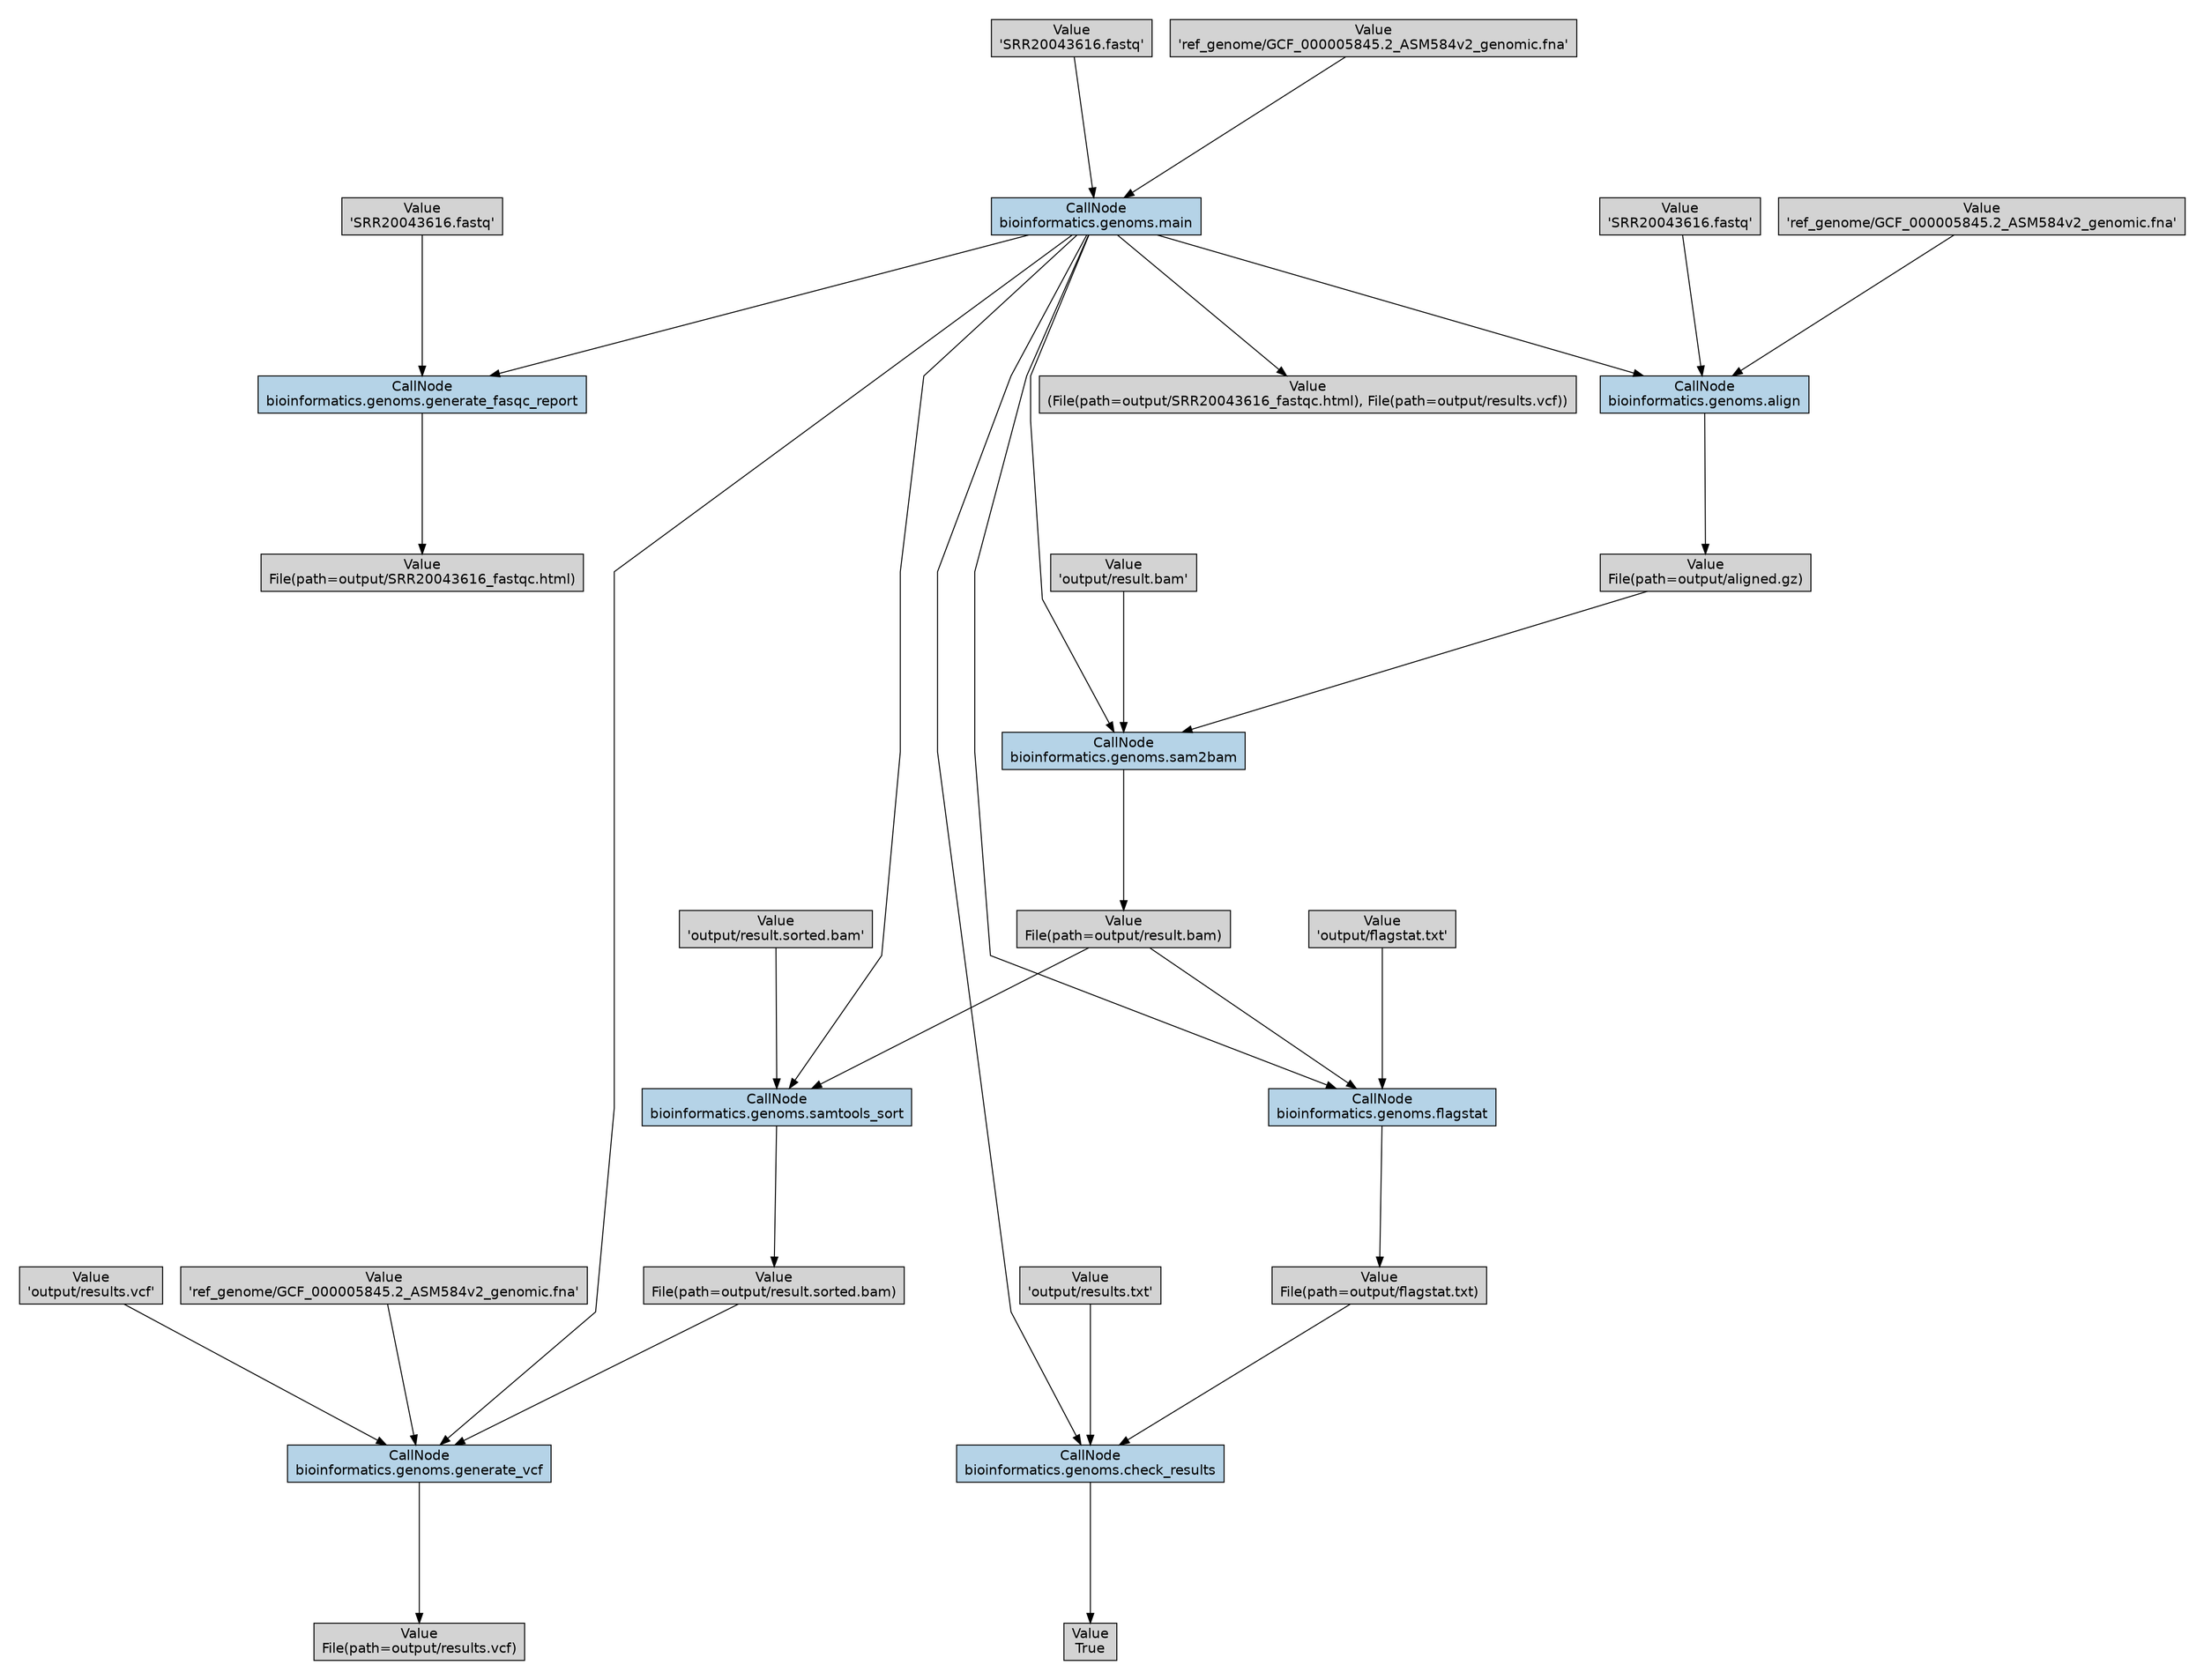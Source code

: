 digraph "" {
	graph [bb="0,0,2243,1708",
		clusterrank=local,
		fontname=helvetica,
		rankdir=TB,
		ranksep=2,
		splines=polyline
	];
	node [fontname=helvetica,
		label="\N",
		shape=box,
		style=filled
	];
	subgraph "cluster-644589a6" {
		graph [bb="1685,1100,2235,1518",
			rank=same,
			style=invis
		];
		"CallNode(hash='644589a6', task_name='bioinformatics.genoms.align', args=['ref_genome/GCF_000005845.2_ASM584v2_genomic.fna', 'SRR20043616.fastq'])"	[fillcolor="#B5D3E7",
			height=0.52778,
			label="CallNode
bioinformatics.genoms.align",
			pos="1787,1309",
			width=2.5694];
		"(Value(hash='a6779283', value=File(path=output/aligned.gz, hash=a6779283)), [CallNode(hash='644589a6', task_name='bioinformatics.genoms.align', \
args=['ref_genome/GCF_000005845.2_ASM584v2_genomic.fna', 'SRR20043616.fastq'])])"	[height=0.52778,
			label="Value
File(path=output/aligned.gz)",
			pos="1787,1127",
			width=2.5694];
		"CallNode(hash='644589a6', task_name='bioinformatics.genoms.align', args=['ref_genome/GCF_000005845.2_ASM584v2_genomic.fna', 'SRR20043616.fastq'])" -> "(Value(hash='a6779283', value=File(path=output/aligned.gz, hash=a6779283)), [CallNode(hash='644589a6', task_name='bioinformatics.genoms.align', \
args=['ref_genome/GCF_000005845.2_ASM584v2_genomic.fna', 'SRR20043616.fastq'])])"	[pos="e,1787,1146 1787,1289.8 1787,1258.3 1787,1193.6 1787,1156.2"];
		"(Value(hash='26ef2e5f', value='ref_genome/GCF_000005845.2_ASM584v2_genomic.fna'), 'cfdc4b744afbc0a45c401aefdfffbb7f4e91d7a8')"	[height=0.52778,
			label="Value
'ref_genome/GCF_000005845.2_ASM584v2_genomic.fna'",
			pos="2041,1491",
			width=5.1528];
		"(Value(hash='26ef2e5f', value='ref_genome/GCF_000005845.2_ASM584v2_genomic.fna'), 'cfdc4b744afbc0a45c401aefdfffbb7f4e91d7a8')" -> "CallNode(hash='644589a6', task_name='bioinformatics.genoms.align', args=['ref_genome/GCF_000005845.2_ASM584v2_genomic.fna', 'SRR20043616.fastq'])"	[pos="e,1812.4,1328 2015.2,1471.8 1969.1,1439.1 1872.4,1370.5 1820.9,1334"];
		"(Value(hash='19e2fc14', value='SRR20043616.fastq'), 'cbd857d322bd079140df82bfa5c7ece274ea38a6')"	[height=0.52778,
			label="Value
'SRR20043616.fastq'",
			pos="1765,1491",
			width=2];
		"(Value(hash='19e2fc14', value='SRR20043616.fastq'), 'cbd857d322bd079140df82bfa5c7ece274ea38a6')" -> "CallNode(hash='644589a6', task_name='bioinformatics.genoms.align', args=['ref_genome/GCF_000005845.2_ASM584v2_genomic.fna', 'SRR20043616.fastq'])"	[pos="e,1784.8,1328 1767.2,1471.8 1771.1,1440.3 1779,1375.6 1783.6,1338.2"];
	}
	subgraph "cluster-0c5dceb9" {
		graph [bb="8,1100,318,1518",
			rank=same,
			style=invis
		];
		"CallNode(hash='0c5dceb9', task_name='bioinformatics.genoms.generate_fasqc_report', args=['SRR20043616.fastq'])"	[fillcolor="#B5D3E7",
			height=0.52778,
			label="CallNode
bioinformatics.genoms.generate_fasqc_report",
			pos="163,1309",
			width=4.0694];
		"(Value(hash='4a866375', value=File(path=output/SRR20043616_fastqc.html, hash=4a866375)), [CallNode(hash='0c5dceb9', task_name='bioinformatics.genoms.generate_\
fasqc_report', args=['SRR20043616.fastq'])])"	[height=0.52778,
			label="Value
File(path=output/SRR20043616_fastqc.html)",
			pos="163,1127",
			width=3.9583];
		"CallNode(hash='0c5dceb9', task_name='bioinformatics.genoms.generate_fasqc_report', args=['SRR20043616.fastq'])" -> "(Value(hash='4a866375', value=File(path=output/SRR20043616_fastqc.html, hash=4a866375)), [CallNode(hash='0c5dceb9', task_name='bioinformatics.genoms.generate_\
fasqc_report', args=['SRR20043616.fastq'])])"	[pos="e,163,1146 163,1289.8 163,1258.3 163,1193.6 163,1156.2"];
		"(Value(hash='19e2fc14', value='SRR20043616.fastq'), 'd826b186243a2b77601a84c1c0028cebaddfe6f1')"	[height=0.52778,
			label="Value
'SRR20043616.fastq'",
			pos="163,1491",
			width=2];
		"(Value(hash='19e2fc14', value='SRR20043616.fastq'), 'd826b186243a2b77601a84c1c0028cebaddfe6f1')" -> "CallNode(hash='0c5dceb9', task_name='bioinformatics.genoms.generate_fasqc_report', args=['SRR20043616.fastq'])"	[pos="e,163,1328 163,1471.8 163,1440.3 163,1375.6 163,1338.2"];
	}
	subgraph "cluster-31d64574" {
		graph [bb="358,1282,908,1700",
			rank=same,
			style=invis
		];
		"CallNode(hash='31d64574', task_name='bioinformatics.genoms.main', args=['ref_genome/GCF_000005845.2_ASM584v2_genomic.fna', 'SRR20043616.fastq'])"	[fillcolor="#B5D3E7",
			height=0.52778,
			label="CallNode
bioinformatics.genoms.main",
			pos="760,1491",
			width=2.5972];
		"(Value(hash='30bf5cd4', value=(File(path=output/SRR20043616_fastqc.html, hash=4a866375), File(path=output/results.vcf, hash=204f6904))), [\
CallNode(hash='31d64574', task_name='bioinformatics.genoms.main', args=['ref_genome/GCF_000005845.2_ASM584v2_genomic.fna', 'SRR20043616.fastq'])])"	[height=0.52778,
			label="Value
(File(path=output/SRR20043616_fastqc.html), File(path=output/results.vcf))",
			pos="601,1309",
			width=6.5139];
		"CallNode(hash='31d64574', task_name='bioinformatics.genoms.main', args=['ref_genome/GCF_000005845.2_ASM584v2_genomic.fna', 'SRR20043616.fastq'])" -> "(Value(hash='30bf5cd4', value=(File(path=output/SRR20043616_fastqc.html, hash=4a866375), File(path=output/results.vcf, hash=204f6904))), [\
CallNode(hash='31d64574', task_name='bioinformatics.genoms.main', args=['ref_genome/GCF_000005845.2_ASM584v2_genomic.fna', 'SRR20043616.fastq'])])"	[pos="e,616.93,1328 743.88,1471.8 715.47,1439.6 656.44,1372.8 623.84,1335.9"];
		"(Value(hash='26ef2e5f', value='ref_genome/GCF_000005845.2_ASM584v2_genomic.fna'), 'c01a8cb37f8262da13636bff16fe2a04672ed923')"	[height=0.52778,
			label="Value
'ref_genome/GCF_000005845.2_ASM584v2_genomic.fna'",
			pos="714,1673",
			width=5.1528];
		"(Value(hash='26ef2e5f', value='ref_genome/GCF_000005845.2_ASM584v2_genomic.fna'), 'c01a8cb37f8262da13636bff16fe2a04672ed923')" -> "CallNode(hash='31d64574', task_name='bioinformatics.genoms.main', args=['ref_genome/GCF_000005845.2_ASM584v2_genomic.fna', 'SRR20043616.fastq'])"	[pos="e,755.39,1510 718.66,1653.8 726.74,1622.1 743.39,1557 752.91,1519.7"];
		"(Value(hash='19e2fc14', value='SRR20043616.fastq'), 'b02b96309b93a341858725239f4a9d8fc2279f84')"	[height=0.52778,
			label="Value
'SRR20043616.fastq'",
			pos="438,1673",
			width=2];
		"(Value(hash='19e2fc14', value='SRR20043616.fastq'), 'b02b96309b93a341858725239f4a9d8fc2279f84')" -> "CallNode(hash='31d64574', task_name='bioinformatics.genoms.main', args=['ref_genome/GCF_000005845.2_ASM584v2_genomic.fna', 'SRR20043616.fastq'])"	[pos="e,727.67,1510.1 470.35,1653.9 529.3,1621 654.09,1551.2 718.93,1515"];
	}
	subgraph "cluster-9b0b2d1f" {
		graph [bb="1070,736,1304,1154",
			rank=same,
			style=invis
		];
		"CallNode(hash='9b0b2d1f', task_name='bioinformatics.genoms.sam2bam', args=[File(path=output/aligned.gz, hash=a6779283), 'output/\
result.bam'])"	[fillcolor="#B5D3E7",
			height=0.52778,
			label="CallNode
bioinformatics.genoms.sam2bam",
			pos="1187,945",
			width=3.0278];
		"(Value(hash='7075ecc1', value=File(path=output/result.bam, hash=7075ecc1)), [CallNode(hash='9b0b2d1f', task_name='bioinformatics.genoms.sam2bam', \
args=[File(path=output/aligned.gz, hash=a6779283), 'output/result.bam'])])"	[height=0.52778,
			label="Value
File(path=output/result.bam)",
			pos="1187,763",
			width=2.5972];
		"CallNode(hash='9b0b2d1f', task_name='bioinformatics.genoms.sam2bam', args=[File(path=output/aligned.gz, hash=a6779283), 'output/\
result.bam'])" -> "(Value(hash='7075ecc1', value=File(path=output/result.bam, hash=7075ecc1)), [CallNode(hash='9b0b2d1f', task_name='bioinformatics.genoms.sam2bam', \
args=[File(path=output/aligned.gz, hash=a6779283), 'output/result.bam'])])"	[pos="e,1187,782.03 1187,925.75 1187,894.27 1187,829.55 1187,792.22"];
		"(Value(hash='694e8674', value='output/result.bam'), '6f46cd116bd0b13f84330a676511e092e32aff91')"	[height=0.52778,
			label="Value
'output/result.bam'",
			pos="1142,1127",
			width=1.7778];
		"(Value(hash='694e8674', value='output/result.bam'), '6f46cd116bd0b13f84330a676511e092e32aff91')" -> "CallNode(hash='9b0b2d1f', task_name='bioinformatics.genoms.sam2bam', args=[File(path=output/aligned.gz, hash=a6779283), 'output/\
result.bam'])"	[pos="e,1182.5,964.03 1146.6,1107.8 1154.5,1076.1 1170.8,1011 1180.1,973.75"];
	}
	subgraph "cluster-2c694313" {
		graph [bb="666,372,882,790",
			rank=same,
			style=invis
		];
		"CallNode(hash='2c694313', task_name='bioinformatics.genoms.flagstat', args=[File(path=output/result.bam, hash=7075ecc1), 'output/\
flagstat.txt'])"	[fillcolor="#B5D3E7",
			height=0.52778,
			label="CallNode
bioinformatics.genoms.flagstat",
			pos="774,581",
			width=2.7778];
		"(Value(hash='e1c3d581', value=File(path=output/flagstat.txt, hash=e1c3d581)), [CallNode(hash='2c694313', task_name='bioinformatics.genoms.flagstat', \
args=[File(path=output/result.bam, hash=7075ecc1), 'output/flagstat.txt'])])"	[height=0.52778,
			label="Value
File(path=output/flagstat.txt)",
			pos="770,399",
			width=2.5694];
		"CallNode(hash='2c694313', task_name='bioinformatics.genoms.flagstat', args=[File(path=output/result.bam, hash=7075ecc1), 'output/\
flagstat.txt'])" -> "(Value(hash='e1c3d581', value=File(path=output/flagstat.txt, hash=e1c3d581)), [CallNode(hash='2c694313', task_name='bioinformatics.genoms.flagstat', \
args=[File(path=output/result.bam, hash=7075ecc1), 'output/flagstat.txt'])])"	[pos="e,770.4,418.03 773.59,561.75 772.89,530.27 771.46,465.55 770.63,428.22"];
		"(Value(hash='0f4e7af1', value='output/flagstat.txt'), '5a9f09a1625820e7d70940b7c98c233c156e5f76')"	[height=0.52778,
			label="Value
'output/flagstat.txt'",
			pos="811,763",
			width=1.7361];
		"(Value(hash='0f4e7af1', value='output/flagstat.txt'), '5a9f09a1625820e7d70940b7c98c233c156e5f76')" -> "CallNode(hash='2c694313', task_name='bioinformatics.genoms.flagstat', args=[File(path=output/result.bam, hash=7075ecc1), 'output/\
flagstat.txt'])"	[pos="e,777.71,600.03 807.25,743.75 800.78,712.27 787.47,647.55 779.8,610.22"];
	}
	subgraph "cluster-0e5f42ed" {
		graph [bb="350,8,606,426",
			rank=same,
			style=invis
		];
		"CallNode(hash='0e5f42ed', task_name='bioinformatics.genoms.check_results', args=[File(path=output/flagstat.txt, hash=e1c3d581), '\
output/results.txt'])"	[fillcolor="#B5D3E7",
			height=0.52778,
			label="CallNode
bioinformatics.genoms.check_results",
			pos="478,217",
			width=3.3194];
		"(Value(hash='4ea83061', value=True), [CallNode(hash='0e5f42ed', task_name='bioinformatics.genoms.check_results', args=[File(path=\
output/flagstat.txt, hash=e1c3d581), 'output/results.txt'])])"	[height=0.52778,
			label="Value
True",
			pos="478,35",
			width=0.75];
		"CallNode(hash='0e5f42ed', task_name='bioinformatics.genoms.check_results', args=[File(path=output/flagstat.txt, hash=e1c3d581), '\
output/results.txt'])" -> "(Value(hash='4ea83061', value=True), [CallNode(hash='0e5f42ed', task_name='bioinformatics.genoms.check_results', args=[File(path=\
output/flagstat.txt, hash=e1c3d581), 'output/results.txt'])])"	[pos="e,478,54.031 478,197.75 478,166.27 478,101.55 478,64.225"];
		"(Value(hash='91be2edf', value='output/results.txt'), 'b57796959534fe9c3edcb00244bcbc534dc7ee76')"	[height=0.52778,
			label="Value
'output/results.txt'",
			pos="478,399",
			width=1.6944];
		"(Value(hash='91be2edf', value='output/results.txt'), 'b57796959534fe9c3edcb00244bcbc534dc7ee76')" -> "CallNode(hash='0e5f42ed', task_name='bioinformatics.genoms.check_results', args=[File(path=output/flagstat.txt, hash=e1c3d581), '\
output/results.txt'])"	[pos="e,478,236.03 478,379.75 478,348.27 478,283.55 478,246.22"];
	}
	subgraph "cluster-cf4f4b5e" {
		graph [bb="1460,372,1718,790",
			rank=same,
			style=invis
		];
		"CallNode(hash='cf4f4b5e', task_name='bioinformatics.genoms.samtools_sort', args=[File(path=output/result.bam, hash=7075ecc1), 'output/\
result.sorted.bam'])"	[fillcolor="#B5D3E7",
			height=0.52778,
			label="CallNode
bioinformatics.genoms.samtools_sort",
			pos="1589,581",
			width=3.3611];
		"(Value(hash='3f0d47fb', value=File(path=output/result.sorted.bam, hash=3f0d47fb)), [CallNode(hash='cf4f4b5e', task_name='bioinformatics.genoms.samtools_\
sort', args=[File(path=output/result.bam, hash=7075ecc1), 'output/result.sorted.bam'])])"	[height=0.52778,
			label="Value
File(path=output/result.sorted.bam)",
			pos="1585,399",
			width=3.1667];
		"CallNode(hash='cf4f4b5e', task_name='bioinformatics.genoms.samtools_sort', args=[File(path=output/result.bam, hash=7075ecc1), 'output/\
result.sorted.bam'])" -> "(Value(hash='3f0d47fb', value=File(path=output/result.sorted.bam, hash=3f0d47fb)), [CallNode(hash='cf4f4b5e', task_name='bioinformatics.genoms.samtools_\
sort', args=[File(path=output/result.bam, hash=7075ecc1), 'output/result.sorted.bam'])])"	[pos="e,1585.4,418.03 1588.6,561.75 1587.9,530.27 1586.5,465.55 1585.6,428.22"];
		"(Value(hash='707b1ccf', value='output/result.sorted.bam'), 'b1a87f55398b37e9893da51e0bf30a3a9b2643a6')"	[height=0.52778,
			label="Value
'output/result.sorted.bam'",
			pos="1553,763",
			width=2.3472];
		"(Value(hash='707b1ccf', value='output/result.sorted.bam'), 'b1a87f55398b37e9893da51e0bf30a3a9b2643a6')" -> "CallNode(hash='cf4f4b5e', task_name='bioinformatics.genoms.samtools_sort', args=[File(path=output/result.bam, hash=7075ecc1), 'output/\
result.sorted.bam'])"	[pos="e,1585.4,600.03 1556.6,743.75 1562.9,712.27 1575.9,647.55 1583.4,610.22"];
	}
	subgraph "cluster-b32859dd" {
		graph [bb="921,8,1452,426",
			rank=same,
			style=invis
		];
		"CallNode(hash='b32859dd', task_name='bioinformatics.genoms.generate_vcf', args=['ref_genome/GCF_000005845.2_ASM584v2_genomic.fna', \
File(path=output/result.sorted.bam, hash=3f0...])"	[fillcolor="#B5D3E7",
			height=0.52778,
			label="CallNode
bioinformatics.genoms.generate_vcf",
			pos="1152,217",
			width=3.2639];
		"(Value(hash='204f6904', value=File(path=output/results.vcf, hash=204f6904)), [CallNode(hash='b32859dd', task_name='bioinformatics.genoms.generate_\
vcf', args=['ref_genome/GCF_000005845.2_ASM584v2_genomic.fna', File(path=output/result.sorted.bam, hash=3f0...])])"	[height=0.52778,
			label="Value
File(path=output/results.vcf)",
			pos="1152,35",
			width=2.5556];
		"CallNode(hash='b32859dd', task_name='bioinformatics.genoms.generate_vcf', args=['ref_genome/GCF_000005845.2_ASM584v2_genomic.fna', \
File(path=output/result.sorted.bam, hash=3f0...])" -> "(Value(hash='204f6904', value=File(path=output/results.vcf, hash=204f6904)), [CallNode(hash='b32859dd', task_name='bioinformatics.genoms.generate_\
vcf', args=['ref_genome/GCF_000005845.2_ASM584v2_genomic.fna', File(path=output/result.sorted.bam, hash=3f0...])])"	[pos="e,1152,54.031 1152,197.75 1152,166.27 1152,101.55 1152,64.225"];
		"(Value(hash='26ef2e5f', value='ref_genome/GCF_000005845.2_ASM584v2_genomic.fna'), 'bb1e69a054ddd86b38aad3e74cce4ab089867608')"	[height=0.52778,
			label="Value
'ref_genome/GCF_000005845.2_ASM584v2_genomic.fna'",
			pos="1258,399",
			width=5.1528];
		"(Value(hash='26ef2e5f', value='ref_genome/GCF_000005845.2_ASM584v2_genomic.fna'), 'bb1e69a054ddd86b38aad3e74cce4ab089867608')" -> "CallNode(hash='b32859dd', task_name='bioinformatics.genoms.generate_vcf', args=['ref_genome/GCF_000005845.2_ASM584v2_genomic.fna', \
File(path=output/result.sorted.bam, hash=3f0...])"	[pos="e,1162.6,236.03 1247.3,379.75 1228.5,347.86 1189.6,281.88 1167.8,244.8"];
		"(Value(hash='2fd2576f', value='output/results.vcf'), '600afb32e2eb58876665cb4a63af7d9d56d139ae')"	[height=0.52778,
			label="Value
'output/results.vcf'",
			pos="992,399",
			width=1.7361];
		"(Value(hash='2fd2576f', value='output/results.vcf'), '600afb32e2eb58876665cb4a63af7d9d56d139ae')" -> "CallNode(hash='b32859dd', task_name='bioinformatics.genoms.generate_vcf', args=['ref_genome/GCF_000005845.2_ASM584v2_genomic.fna', \
File(path=output/result.sorted.bam, hash=3f0...])"	[pos="e,1136,236.03 1008.2,379.75 1036.8,347.59 1096.2,280.76 1129,243.86"];
	}
	"CallNode(hash='31d64574', task_name='bioinformatics.genoms.main', args=['ref_genome/GCF_000005845.2_ASM584v2_genomic.fna', 'SRR20043616.fastq'])" -> "CallNode(hash='0c5dceb9', task_name='bioinformatics.genoms.generate_fasqc_report', args=['SRR20043616.fastq'])"	[pos="e,223,1328.1 700.3,1472 589.14,1438.5 351.01,1366.7 232.69,1331"];
	"CallNode(hash='31d64574', task_name='bioinformatics.genoms.main', args=['ref_genome/GCF_000005845.2_ASM584v2_genomic.fna', 'SRR20043616.fastq'])" -> "CallNode(hash='644589a6', task_name='bioinformatics.genoms.align', args=['ref_genome/GCF_000005845.2_ASM584v2_genomic.fna', 'SRR20043616.fastq'])"	[pos="e,1694.5,1326.2 853.86,1473.5 1046.5,1439.8 1484.9,1362.9 1684.6,1328"];
	"CallNode(hash='31d64574', task_name='bioinformatics.genoms.main', args=['ref_genome/GCF_000005845.2_ASM584v2_genomic.fna', 'SRR20043616.fastq'])" -> "CallNode(hash='9b0b2d1f', task_name='bioinformatics.genoms.sam2bam', args=[File(path=output/aligned.gz, hash=a6779283), 'output/\
result.bam'])"	[pos="e,1190.3,964.27 784.46,1471.9 878.97,1402.1 1215,1154 1215,1154 1215,1154 1215,1100 1215,1100 1215,1100 1200.2,1018.6 1192.1,974.19"];
	"CallNode(hash='31d64574', task_name='bioinformatics.genoms.main', args=['ref_genome/GCF_000005845.2_ASM584v2_genomic.fna', 'SRR20043616.fastq'])" -> "CallNode(hash='2c694313', task_name='bioinformatics.genoms.flagstat', args=[File(path=output/result.bam, hash=7075ecc1), 'output/\
flagstat.txt'])"	[pos="e,769.85,600.27 769.47,1471.7 791.44,1429.4 844,1328 844,1328 844,1328 844,1282 844,1282 844,1282 739,790 739,790 739,790 739,736 \
739,736 739,736 757.49,654.63 767.59,610.19"];
	"CallNode(hash='31d64574', task_name='bioinformatics.genoms.main', args=['ref_genome/GCF_000005845.2_ASM584v2_genomic.fna', 'SRR20043616.fastq'])" -> "CallNode(hash='0e5f42ed', task_name='bioinformatics.genoms.check_results', args=[File(path=output/flagstat.txt, hash=e1c3d581), '\
output/results.txt'])"	[pos="e,469.7,236.27 714.94,1471.9 609.78,1429.6 357,1328 357,1328 357,1328 338,1128 338,1128 338,1128 338,1128 338,580 338,580 408,372 \
408,372 408,372 445.3,289.94 465.44,245.63"];
	"CallNode(hash='31d64574', task_name='bioinformatics.genoms.main', args=['ref_genome/GCF_000005845.2_ASM584v2_genomic.fna', 'SRR20043616.fastq'])" -> "CallNode(hash='cf4f4b5e', task_name='bioinformatics.genoms.samtools_sort', args=[File(path=output/result.bam, hash=7075ecc1), 'output/\
result.sorted.bam'])"	[pos="e,1595.9,600.27 805.24,1471.9 988.51,1398.7 1666,1128 1666,1128 1666,1128 1666,1128 1666,944 1666,944 1647,736 1647,736 1647,736 \
1616.2,654.29 1599.5,609.91"];
	"CallNode(hash='31d64574', task_name='bioinformatics.genoms.main', args=['ref_genome/GCF_000005845.2_ASM584v2_genomic.fna', 'SRR20043616.fastq'])" -> "CallNode(hash='b32859dd', task_name='bioinformatics.genoms.generate_vcf', args=['ref_genome/GCF_000005845.2_ASM584v2_genomic.fna', \
File(path=output/result.sorted.bam, hash=3f0...])"	[pos="e,1124.5,236.27 771.05,1471.7 796.68,1429.4 858,1328 858,1328 858,1328 902,1128 902,1128 902,1128 902,1128 902,762 902,762 920,372 \
920,372 920,372 1051,285.05 1116.1,241.82"];
	"(Value(hash='a6779283', value=File(path=output/aligned.gz, hash=a6779283)), [CallNode(hash='644589a6', task_name='bioinformatics.genoms.align', \
args=['ref_genome/GCF_000005845.2_ASM584v2_genomic.fna', 'SRR20043616.fastq'])])" -> "CallNode(hash='9b0b2d1f', task_name='bioinformatics.genoms.sam2bam', args=[File(path=output/aligned.gz, hash=a6779283), 'output/\
result.bam'])"	[pos="e,1247.3,964.09 1727,1108 1615.3,1074.5 1376,1002.7 1257,967.01"];
	"(Value(hash='7075ecc1', value=File(path=output/result.bam, hash=7075ecc1)), [CallNode(hash='9b0b2d1f', task_name='bioinformatics.genoms.sam2bam', \
args=[File(path=output/aligned.gz, hash=a6779283), 'output/result.bam'])])" -> "CallNode(hash='2c694313', task_name='bioinformatics.genoms.flagstat', args=[File(path=output/result.bam, hash=7075ecc1), 'output/\
flagstat.txt'])"	[pos="e,815.46,600.07 1145.5,743.92 1069.3,710.7 907.22,640.06 824.65,604.07"];
	"(Value(hash='7075ecc1', value=File(path=output/result.bam, hash=7075ecc1)), [CallNode(hash='9b0b2d1f', task_name='bioinformatics.genoms.sam2bam', \
args=[File(path=output/aligned.gz, hash=a6779283), 'output/result.bam'])])" -> "CallNode(hash='cf4f4b5e', task_name='bioinformatics.genoms.samtools_sort', args=[File(path=output/result.bam, hash=7075ecc1), 'output/\
result.sorted.bam'])"	[pos="e,1548.6,600.07 1227.4,743.92 1301.4,710.76 1458.7,640.35 1539.2,604.29"];
	"(Value(hash='e1c3d581', value=File(path=output/flagstat.txt, hash=e1c3d581)), [CallNode(hash='2c694313', task_name='bioinformatics.genoms.flagstat', \
args=[File(path=output/result.bam, hash=7075ecc1), 'output/flagstat.txt'])])" -> "CallNode(hash='0e5f42ed', task_name='bioinformatics.genoms.check_results', args=[File(path=output/flagstat.txt, hash=e1c3d581), '\
output/results.txt'])"	[pos="e,507.32,236.07 740.66,379.92 687.43,347.1 574.97,277.78 515.96,241.4"];
	"(Value(hash='3f0d47fb', value=File(path=output/result.sorted.bam, hash=3f0d47fb)), [CallNode(hash='cf4f4b5e', task_name='bioinformatics.genoms.samtools_\
sort', args=[File(path=output/result.bam, hash=7075ecc1), 'output/result.sorted.bam'])])" -> "CallNode(hash='b32859dd', task_name='bioinformatics.genoms.generate_vcf', args=['ref_genome/GCF_000005845.2_ASM584v2_genomic.fna', \
File(path=output/result.sorted.bam, hash=3f0...])"	[pos="e,1195.5,236.07 1541.5,379.92 1461.5,346.66 1291.3,275.92 1204.8,239.96"];
}
